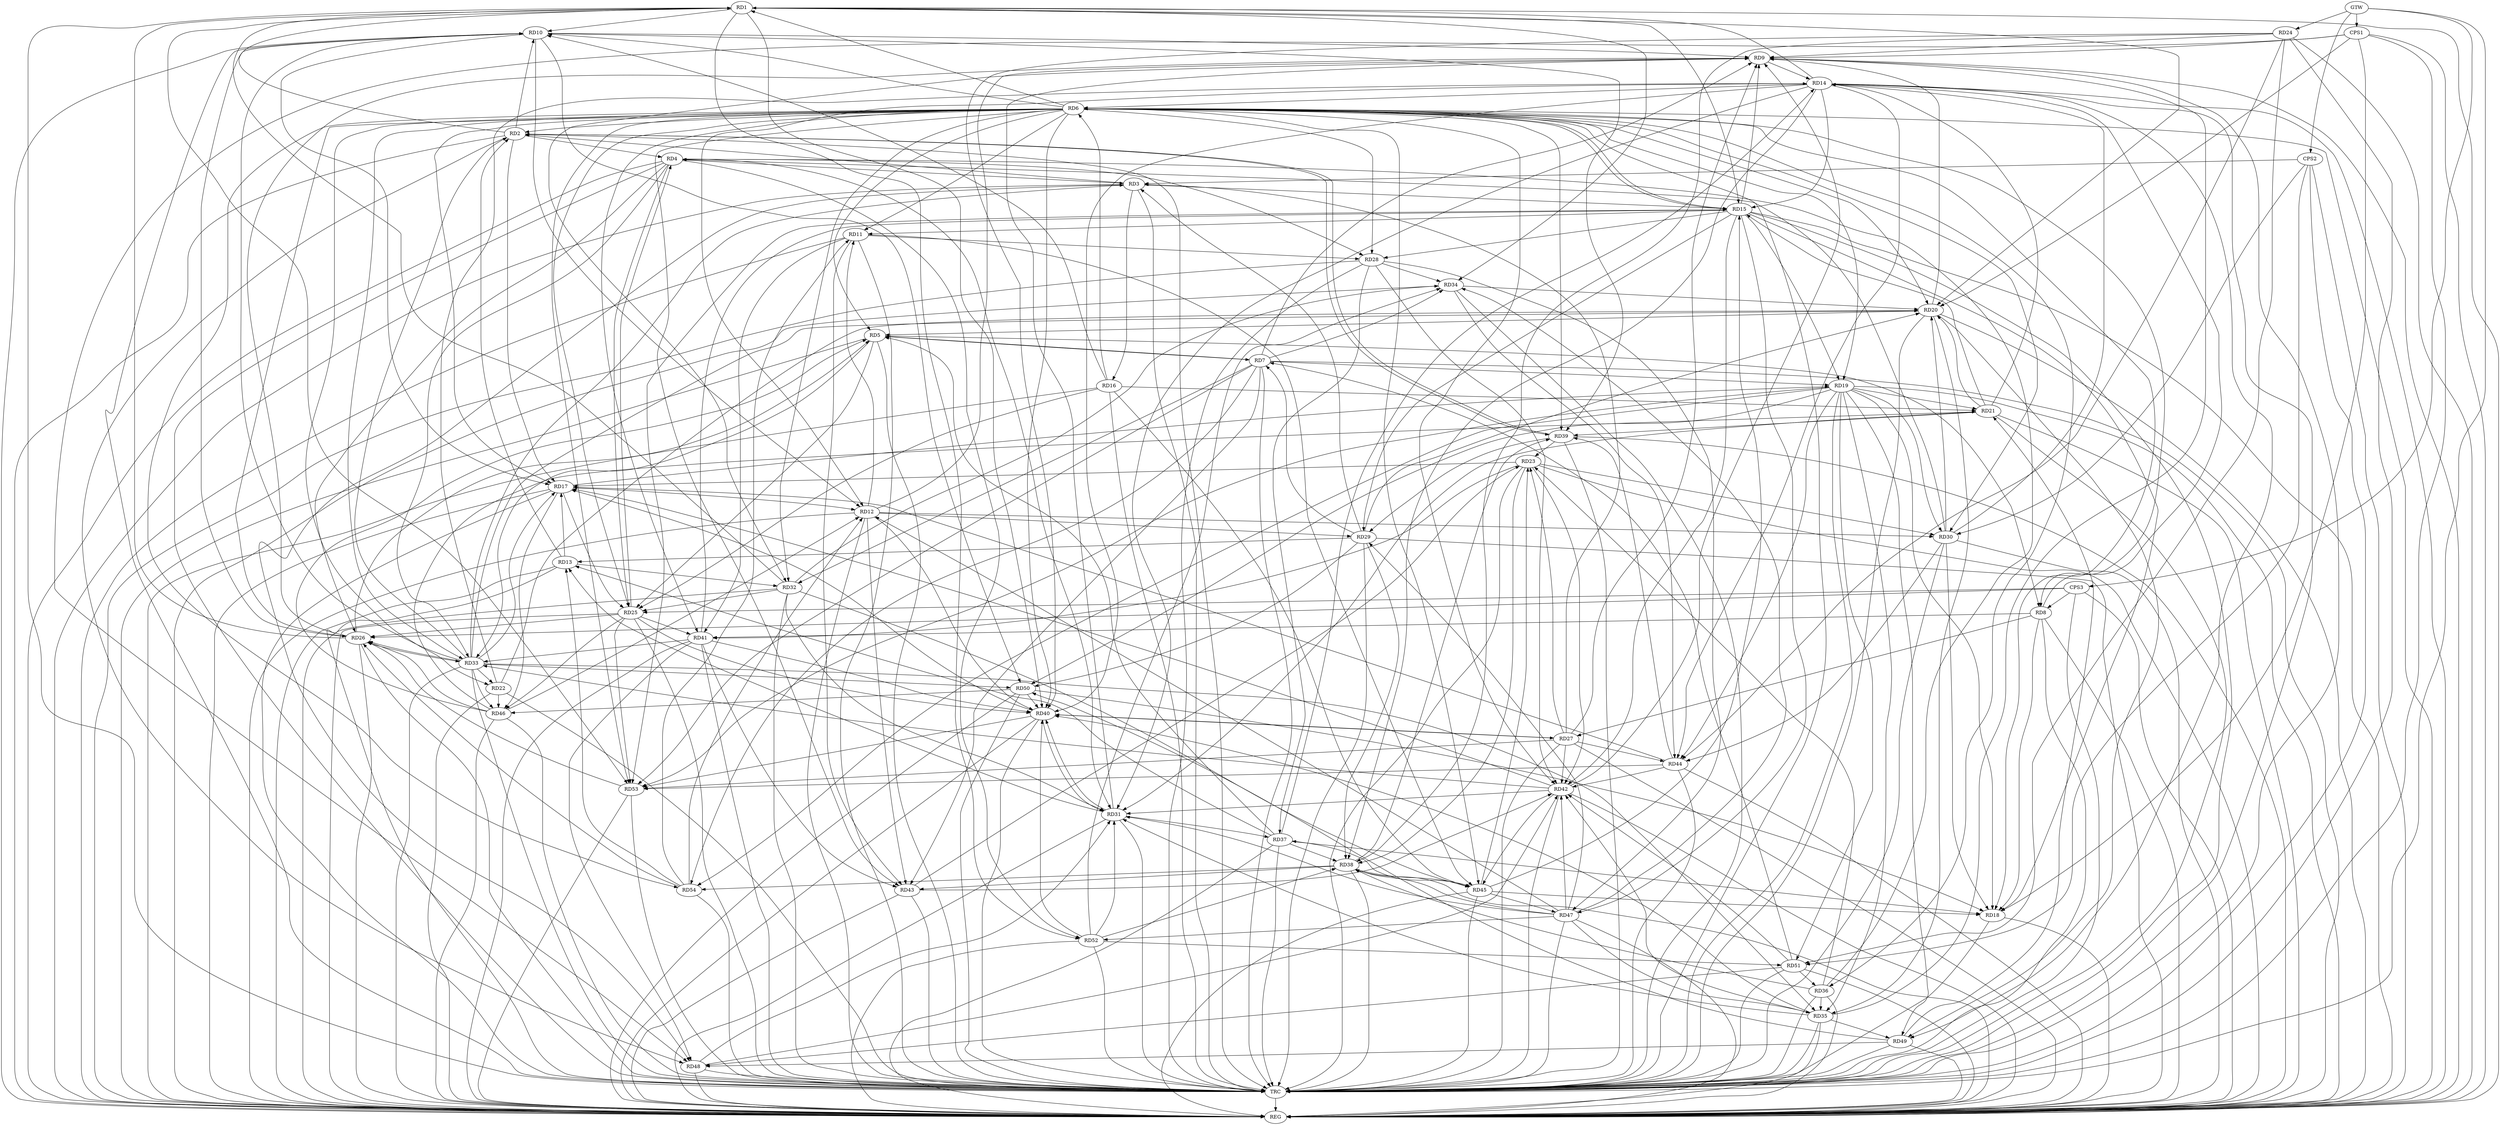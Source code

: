 strict digraph G {
  RD1 [ label="RD1" ];
  RD2 [ label="RD2" ];
  RD3 [ label="RD3" ];
  RD4 [ label="RD4" ];
  RD5 [ label="RD5" ];
  RD6 [ label="RD6" ];
  RD7 [ label="RD7" ];
  RD8 [ label="RD8" ];
  RD9 [ label="RD9" ];
  RD10 [ label="RD10" ];
  RD11 [ label="RD11" ];
  RD12 [ label="RD12" ];
  RD13 [ label="RD13" ];
  RD14 [ label="RD14" ];
  RD15 [ label="RD15" ];
  RD16 [ label="RD16" ];
  RD17 [ label="RD17" ];
  RD18 [ label="RD18" ];
  RD19 [ label="RD19" ];
  RD20 [ label="RD20" ];
  RD21 [ label="RD21" ];
  RD22 [ label="RD22" ];
  RD23 [ label="RD23" ];
  RD24 [ label="RD24" ];
  RD25 [ label="RD25" ];
  RD26 [ label="RD26" ];
  RD27 [ label="RD27" ];
  RD28 [ label="RD28" ];
  RD29 [ label="RD29" ];
  RD30 [ label="RD30" ];
  RD31 [ label="RD31" ];
  RD32 [ label="RD32" ];
  RD33 [ label="RD33" ];
  RD34 [ label="RD34" ];
  RD35 [ label="RD35" ];
  RD36 [ label="RD36" ];
  RD37 [ label="RD37" ];
  RD38 [ label="RD38" ];
  RD39 [ label="RD39" ];
  RD40 [ label="RD40" ];
  RD41 [ label="RD41" ];
  RD42 [ label="RD42" ];
  RD43 [ label="RD43" ];
  RD44 [ label="RD44" ];
  RD45 [ label="RD45" ];
  RD46 [ label="RD46" ];
  RD47 [ label="RD47" ];
  RD48 [ label="RD48" ];
  RD49 [ label="RD49" ];
  RD50 [ label="RD50" ];
  RD51 [ label="RD51" ];
  RD52 [ label="RD52" ];
  RD53 [ label="RD53" ];
  RD54 [ label="RD54" ];
  CPS1 [ label="CPS1" ];
  CPS2 [ label="CPS2" ];
  CPS3 [ label="CPS3" ];
  GTW [ label="GTW" ];
  REG [ label="REG" ];
  TRC [ label="TRC" ];
  RD2 -> RD1;
  RD1 -> RD10;
  RD14 -> RD1;
  RD1 -> RD15;
  RD1 -> RD20;
  RD26 -> RD1;
  RD32 -> RD1;
  RD1 -> RD34;
  RD1 -> RD40;
  RD1 -> RD52;
  RD1 -> RD53;
  RD3 -> RD2;
  RD2 -> RD4;
  RD2 -> RD10;
  RD13 -> RD2;
  RD2 -> RD17;
  RD33 -> RD2;
  RD2 -> RD39;
  RD39 -> RD2;
  RD2 -> RD48;
  RD4 -> RD3;
  RD3 -> RD15;
  RD3 -> RD16;
  RD27 -> RD3;
  RD29 -> RD3;
  RD33 -> RD3;
  RD3 -> RD48;
  RD4 -> RD25;
  RD25 -> RD4;
  RD4 -> RD26;
  RD4 -> RD28;
  RD30 -> RD4;
  RD4 -> RD31;
  RD4 -> RD33;
  RD36 -> RD4;
  RD4 -> RD52;
  RD5 -> RD7;
  RD7 -> RD5;
  RD5 -> RD8;
  RD20 -> RD5;
  RD5 -> RD25;
  RD26 -> RD5;
  RD5 -> RD33;
  RD37 -> RD5;
  RD46 -> RD5;
  RD6 -> RD10;
  RD6 -> RD11;
  RD14 -> RD6;
  RD15 -> RD6;
  RD16 -> RD6;
  RD6 -> RD18;
  RD6 -> RD26;
  RD6 -> RD36;
  RD6 -> RD39;
  RD6 -> RD40;
  RD6 -> RD41;
  RD6 -> RD42;
  RD6 -> RD53;
  RD7 -> RD9;
  RD7 -> RD19;
  RD29 -> RD7;
  RD7 -> RD32;
  RD7 -> RD34;
  RD7 -> RD43;
  RD51 -> RD7;
  RD7 -> RD53;
  RD7 -> RD54;
  RD8 -> RD14;
  RD8 -> RD18;
  RD8 -> RD27;
  RD8 -> RD41;
  RD10 -> RD9;
  RD12 -> RD9;
  RD9 -> RD14;
  RD15 -> RD9;
  RD20 -> RD9;
  RD24 -> RD9;
  RD26 -> RD9;
  RD27 -> RD9;
  RD31 -> RD9;
  RD9 -> RD32;
  RD35 -> RD9;
  RD42 -> RD9;
  RD10 -> RD12;
  RD16 -> RD10;
  RD10 -> RD17;
  RD26 -> RD10;
  RD33 -> RD10;
  RD10 -> RD39;
  RD10 -> RD50;
  RD12 -> RD11;
  RD15 -> RD11;
  RD11 -> RD28;
  RD11 -> RD41;
  RD11 -> RD43;
  RD11 -> RD45;
  RD54 -> RD11;
  RD14 -> RD12;
  RD17 -> RD12;
  RD12 -> RD29;
  RD12 -> RD30;
  RD12 -> RD40;
  RD12 -> RD43;
  RD46 -> RD12;
  RD47 -> RD12;
  RD54 -> RD12;
  RD13 -> RD17;
  RD29 -> RD13;
  RD31 -> RD13;
  RD13 -> RD32;
  RD37 -> RD13;
  RD54 -> RD13;
  RD14 -> RD15;
  RD21 -> RD14;
  RD22 -> RD14;
  RD30 -> RD14;
  RD14 -> RD31;
  RD37 -> RD14;
  RD14 -> RD38;
  RD14 -> RD40;
  RD14 -> RD44;
  RD14 -> RD49;
  RD15 -> RD18;
  RD15 -> RD19;
  RD21 -> RD15;
  RD15 -> RD28;
  RD15 -> RD29;
  RD41 -> RD15;
  RD15 -> RD42;
  RD45 -> RD15;
  RD15 -> RD47;
  RD15 -> RD53;
  RD16 -> RD21;
  RD16 -> RD25;
  RD16 -> RD45;
  RD17 -> RD19;
  RD23 -> RD17;
  RD17 -> RD25;
  RD33 -> RD17;
  RD40 -> RD17;
  RD42 -> RD17;
  RD44 -> RD17;
  RD17 -> RD46;
  RD19 -> RD18;
  RD30 -> RD18;
  RD37 -> RD18;
  RD45 -> RD18;
  RD50 -> RD18;
  RD19 -> RD21;
  RD19 -> RD30;
  RD19 -> RD35;
  RD19 -> RD44;
  RD19 -> RD49;
  RD19 -> RD50;
  RD19 -> RD51;
  RD19 -> RD53;
  RD19 -> RD54;
  RD21 -> RD20;
  RD22 -> RD20;
  RD29 -> RD20;
  RD30 -> RD20;
  RD33 -> RD20;
  RD34 -> RD20;
  RD20 -> RD35;
  RD20 -> RD49;
  RD21 -> RD31;
  RD21 -> RD39;
  RD46 -> RD21;
  RD49 -> RD21;
  RD33 -> RD22;
  RD22 -> RD46;
  RD27 -> RD23;
  RD23 -> RD30;
  RD36 -> RD23;
  RD23 -> RD38;
  RD39 -> RD23;
  RD23 -> RD41;
  RD23 -> RD42;
  RD43 -> RD23;
  RD45 -> RD23;
  RD24 -> RD38;
  RD24 -> RD40;
  RD24 -> RD44;
  RD24 -> RD51;
  RD25 -> RD26;
  RD32 -> RD25;
  RD25 -> RD40;
  RD25 -> RD41;
  RD25 -> RD46;
  RD25 -> RD53;
  RD26 -> RD33;
  RD33 -> RD26;
  RD46 -> RD26;
  RD53 -> RD26;
  RD54 -> RD26;
  RD27 -> RD40;
  RD40 -> RD27;
  RD27 -> RD42;
  RD27 -> RD44;
  RD27 -> RD53;
  RD28 -> RD34;
  RD28 -> RD37;
  RD28 -> RD42;
  RD28 -> RD47;
  RD29 -> RD38;
  RD39 -> RD29;
  RD47 -> RD29;
  RD29 -> RD50;
  RD30 -> RD44;
  RD32 -> RD31;
  RD35 -> RD31;
  RD31 -> RD37;
  RD31 -> RD40;
  RD40 -> RD31;
  RD42 -> RD31;
  RD47 -> RD31;
  RD48 -> RD31;
  RD52 -> RD31;
  RD32 -> RD34;
  RD32 -> RD45;
  RD33 -> RD35;
  RD41 -> RD33;
  RD42 -> RD33;
  RD33 -> RD46;
  RD33 -> RD50;
  RD34 -> RD44;
  RD47 -> RD34;
  RD52 -> RD34;
  RD36 -> RD35;
  RD35 -> RD40;
  RD35 -> RD42;
  RD47 -> RD35;
  RD35 -> RD49;
  RD36 -> RD38;
  RD51 -> RD36;
  RD37 -> RD38;
  RD45 -> RD37;
  RD38 -> RD39;
  RD38 -> RD43;
  RD38 -> RD45;
  RD47 -> RD38;
  RD52 -> RD38;
  RD38 -> RD54;
  RD44 -> RD39;
  RD41 -> RD40;
  RD50 -> RD40;
  RD52 -> RD40;
  RD40 -> RD53;
  RD41 -> RD43;
  RD41 -> RD48;
  RD43 -> RD42;
  RD44 -> RD42;
  RD42 -> RD45;
  RD47 -> RD42;
  RD48 -> RD42;
  RD51 -> RD42;
  RD44 -> RD53;
  RD45 -> RD47;
  RD50 -> RD46;
  RD47 -> RD52;
  RD49 -> RD48;
  RD51 -> RD48;
  RD49 -> RD50;
  RD52 -> RD51;
  CPS1 -> RD18;
  CPS1 -> RD20;
  CPS1 -> RD48;
  CPS1 -> RD9;
  CPS2 -> RD30;
  CPS2 -> RD51;
  CPS2 -> RD3;
  CPS3 -> RD25;
  CPS3 -> RD26;
  CPS3 -> RD8;
  GTW -> RD24;
  GTW -> CPS1;
  GTW -> CPS2;
  GTW -> CPS3;
  RD1 -> REG;
  RD2 -> REG;
  RD3 -> REG;
  RD4 -> REG;
  RD5 -> REG;
  RD6 -> REG;
  RD7 -> REG;
  RD8 -> REG;
  RD9 -> REG;
  RD10 -> REG;
  RD11 -> REG;
  RD12 -> REG;
  RD13 -> REG;
  RD14 -> REG;
  RD15 -> REG;
  RD16 -> REG;
  RD17 -> REG;
  RD18 -> REG;
  RD19 -> REG;
  RD20 -> REG;
  RD21 -> REG;
  RD22 -> REG;
  RD23 -> REG;
  RD24 -> REG;
  RD25 -> REG;
  RD26 -> REG;
  RD27 -> REG;
  RD28 -> REG;
  RD29 -> REG;
  RD30 -> REG;
  RD31 -> REG;
  RD32 -> REG;
  RD33 -> REG;
  RD34 -> REG;
  RD35 -> REG;
  RD36 -> REG;
  RD37 -> REG;
  RD38 -> REG;
  RD39 -> REG;
  RD40 -> REG;
  RD41 -> REG;
  RD42 -> REG;
  RD43 -> REG;
  RD44 -> REG;
  RD45 -> REG;
  RD46 -> REG;
  RD47 -> REG;
  RD48 -> REG;
  RD49 -> REG;
  RD50 -> REG;
  RD51 -> REG;
  RD52 -> REG;
  RD53 -> REG;
  CPS1 -> REG;
  CPS2 -> REG;
  CPS3 -> REG;
  RD1 -> TRC;
  RD2 -> TRC;
  RD3 -> TRC;
  RD4 -> TRC;
  RD5 -> TRC;
  RD6 -> TRC;
  RD7 -> TRC;
  RD8 -> TRC;
  RD9 -> TRC;
  RD10 -> TRC;
  RD11 -> TRC;
  RD12 -> TRC;
  RD13 -> TRC;
  RD14 -> TRC;
  RD15 -> TRC;
  RD16 -> TRC;
  RD17 -> TRC;
  RD18 -> TRC;
  RD19 -> TRC;
  RD20 -> TRC;
  RD21 -> TRC;
  RD22 -> TRC;
  RD23 -> TRC;
  RD24 -> TRC;
  RD25 -> TRC;
  RD26 -> TRC;
  RD27 -> TRC;
  RD28 -> TRC;
  RD29 -> TRC;
  RD30 -> TRC;
  RD31 -> TRC;
  RD32 -> TRC;
  RD33 -> TRC;
  RD34 -> TRC;
  RD35 -> TRC;
  RD36 -> TRC;
  RD37 -> TRC;
  RD38 -> TRC;
  RD39 -> TRC;
  RD40 -> TRC;
  RD41 -> TRC;
  RD42 -> TRC;
  RD43 -> TRC;
  RD44 -> TRC;
  RD45 -> TRC;
  RD46 -> TRC;
  RD47 -> TRC;
  RD48 -> TRC;
  RD49 -> TRC;
  RD50 -> TRC;
  RD51 -> TRC;
  RD52 -> TRC;
  RD53 -> TRC;
  RD54 -> TRC;
  CPS1 -> TRC;
  CPS2 -> TRC;
  CPS3 -> TRC;
  GTW -> TRC;
  TRC -> REG;
  RD6 -> RD30;
  RD6 -> RD32;
  RD6 -> RD33;
  RD6 -> RD20;
  RD6 -> RD22;
  RD6 -> RD19;
  RD6 -> RD45;
  RD6 -> RD15;
  RD6 -> RD43;
  RD6 -> RD5;
  RD6 -> RD28;
  RD6 -> RD17;
  RD6 -> RD2;
  RD6 -> RD25;
  RD6 -> RD8;
  RD6 -> RD54;
  RD6 -> RD1;
}
